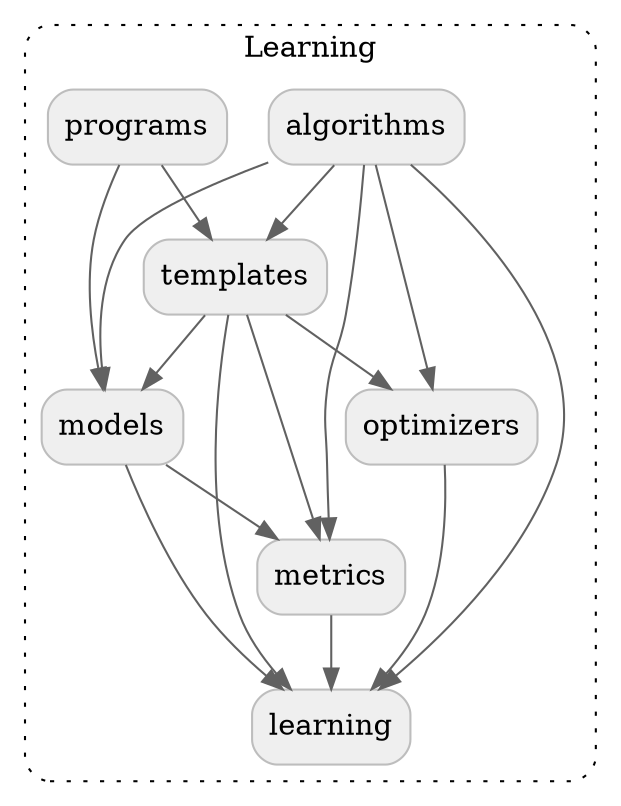 digraph {
  graph [style="dotted,rounded"]
  node [shape="box", style="rounded,filled", fillcolor="#efefef", color="#bdbdbd"]
  edge [color="#616161"]

  subgraph cluster_learning {
    graph [label="Learning", href="https://github.com/google-parfait/tensorflow-federated/blob/main/tensorflow_federated/python/learning" target="_parent"]
    algorithms [label="algorithms", href="https://github.com/google-parfait/tensorflow-federated/blob/main/tensorflow_federated/python/learning/algorithms" target="_parent"]
    programs [label="programs", href="https://github.com/google-parfait/tensorflow-federated/blob/main/tensorflow_federated/python/learning/programs" target="_parent"]
    templates [label="templates", href="https://github.com/google-parfait/tensorflow-federated/blob/main/tensorflow_federated/python/learning/templates" target="_parent"]
    optimizers [label="optimizers", href="https://github.com/google-parfait/tensorflow-federated/blob/main/tensorflow_federated/python/learning/optimizers" target="_parent"]
    models [label="models", href="https://github.com/google-parfait/tensorflow-federated/blob/main/tensorflow_federated/python/learning/models" target="_parent"]
    metrics [label="metrics", href="https://github.com/google-parfait/tensorflow-federated/blob/main/tensorflow_federated/python/learning/metrics" target="_parent"]
    learning [href="https://github.com/google-parfait/tensorflow-federated/blob/main/tensorflow_federated/python/learning" target="_parent"]
  }

  programs -> templates
  programs -> models
  algorithms -> templates
  algorithms -> metrics
  algorithms -> models
  algorithms -> optimizers
  algorithms -> learning
  templates -> optimizers
  templates -> metrics
  templates -> models
  templates -> learning
  models -> metrics
  models -> learning
  optimizers -> learning
  metrics -> learning
}
